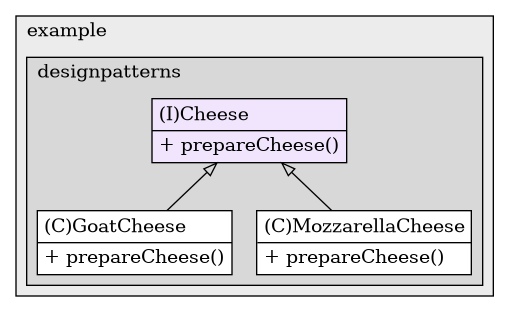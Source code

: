 @startuml

/' diagram meta data start
config=StructureConfiguration;
{
  "projectClassification": {
    "searchMode": "OpenProject", // OpenProject, AllProjects
    "includedProjects": "",
    "pathEndKeywords": "*.impl",
    "isClientPath": "",
    "isClientName": "",
    "isTestPath": "",
    "isTestName": "",
    "isMappingPath": "",
    "isMappingName": "",
    "isDataAccessPath": "",
    "isDataAccessName": "",
    "isDataStructurePath": "",
    "isDataStructureName": "",
    "isInterfaceStructuresPath": "",
    "isInterfaceStructuresName": "",
    "isEntryPointPath": "",
    "isEntryPointName": "",
    "treatFinalFieldsAsMandatory": false
  },
  "graphRestriction": {
    "classPackageExcludeFilter": "",
    "classPackageIncludeFilter": "",
    "classNameExcludeFilter": "",
    "classNameIncludeFilter": "",
    "methodNameExcludeFilter": "",
    "methodNameIncludeFilter": "",
    "removeByInheritance": "", // inheritance/annotation based filtering is done in a second step
    "removeByAnnotation": "",
    "removeByClassPackage": "", // cleanup the graph after inheritance/annotation based filtering is done
    "removeByClassName": "",
    "cutMappings": false,
    "cutEnum": true,
    "cutTests": true,
    "cutClient": true,
    "cutDataAccess": false,
    "cutInterfaceStructures": false,
    "cutDataStructures": false,
    "cutGetterAndSetter": true,
    "cutConstructors": true
  },
  "graphTraversal": {
    "forwardDepth": 6,
    "backwardDepth": 6,
    "classPackageExcludeFilter": "",
    "classPackageIncludeFilter": "",
    "classNameExcludeFilter": "",
    "classNameIncludeFilter": "",
    "methodNameExcludeFilter": "",
    "methodNameIncludeFilter": "",
    "hideMappings": false,
    "hideDataStructures": false,
    "hidePrivateMethods": true,
    "hideInterfaceCalls": true, // indirection: implementation -> interface (is hidden) -> implementation
    "onlyShowApplicationEntryPoints": false, // root node is included
    "useMethodCallsForStructureDiagram": "ForwardOnly" // ForwardOnly, BothDirections, No
  },
  "details": {
    "aggregation": "GroupByClass", // ByClass, GroupByClass, None
    "showClassGenericTypes": true,
    "showMethods": true,
    "showMethodParameterNames": true,
    "showMethodParameterTypes": true,
    "showMethodReturnType": true,
    "showPackageLevels": 2,
    "showDetailedClassStructure": true
  },
  "rootClass": "org.example.designpatterns.creational.abstactfactory.pizza.Cheese",
  "extensionCallbackMethod": "" // qualified.class.name#methodName - signature: public static String method(String)
}
diagram meta data end '/



digraph g {
    rankdir="TB"
    splines=polyline
    

'nodes 
subgraph cluster_1322970774 { 
   	label=example
	labeljust=l
	fillcolor="#ececec"
	style=filled
   
   subgraph cluster_1611567195 { 
   	label=designpatterns
	labeljust=l
	fillcolor="#d8d8d8"
	style=filled
   
   Cheese465577543[
	label=<<TABLE BORDER="1" CELLBORDER="0" CELLPADDING="4" CELLSPACING="0">
<TR><TD ALIGN="LEFT" >(I)Cheese</TD></TR>
<HR/>
<TR><TD ALIGN="LEFT" >+ prepareCheese()</TD></TR>
</TABLE>>
	style=filled
	margin=0
	shape=plaintext
	fillcolor="#F1E5FD"
];

GoatCheese465577543[
	label=<<TABLE BORDER="1" CELLBORDER="0" CELLPADDING="4" CELLSPACING="0">
<TR><TD ALIGN="LEFT" >(C)GoatCheese</TD></TR>
<HR/>
<TR><TD ALIGN="LEFT" >+ prepareCheese()</TD></TR>
</TABLE>>
	style=filled
	margin=0
	shape=plaintext
	fillcolor="#FFFFFF"
];

MozzarellaCheese465577543[
	label=<<TABLE BORDER="1" CELLBORDER="0" CELLPADDING="4" CELLSPACING="0">
<TR><TD ALIGN="LEFT" >(C)MozzarellaCheese</TD></TR>
<HR/>
<TR><TD ALIGN="LEFT" >+ prepareCheese()</TD></TR>
</TABLE>>
	style=filled
	margin=0
	shape=plaintext
	fillcolor="#FFFFFF"
];
} 
} 

'edges    
Cheese465577543 -> GoatCheese465577543[arrowhead=none, arrowtail=empty, dir=both];
Cheese465577543 -> MozzarellaCheese465577543[arrowhead=none, arrowtail=empty, dir=both];
    
}
@enduml